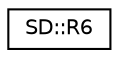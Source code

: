 digraph "Graphical Class Hierarchy"
{
  edge [fontname="Helvetica",fontsize="10",labelfontname="Helvetica",labelfontsize="10"];
  node [fontname="Helvetica",fontsize="10",shape=record];
  rankdir="LR";
  Node1 [label="SD::R6",height=0.2,width=0.4,color="black", fillcolor="white", style="filled",URL="$d0/d29/unionSD_1_1R6.html"];
}
